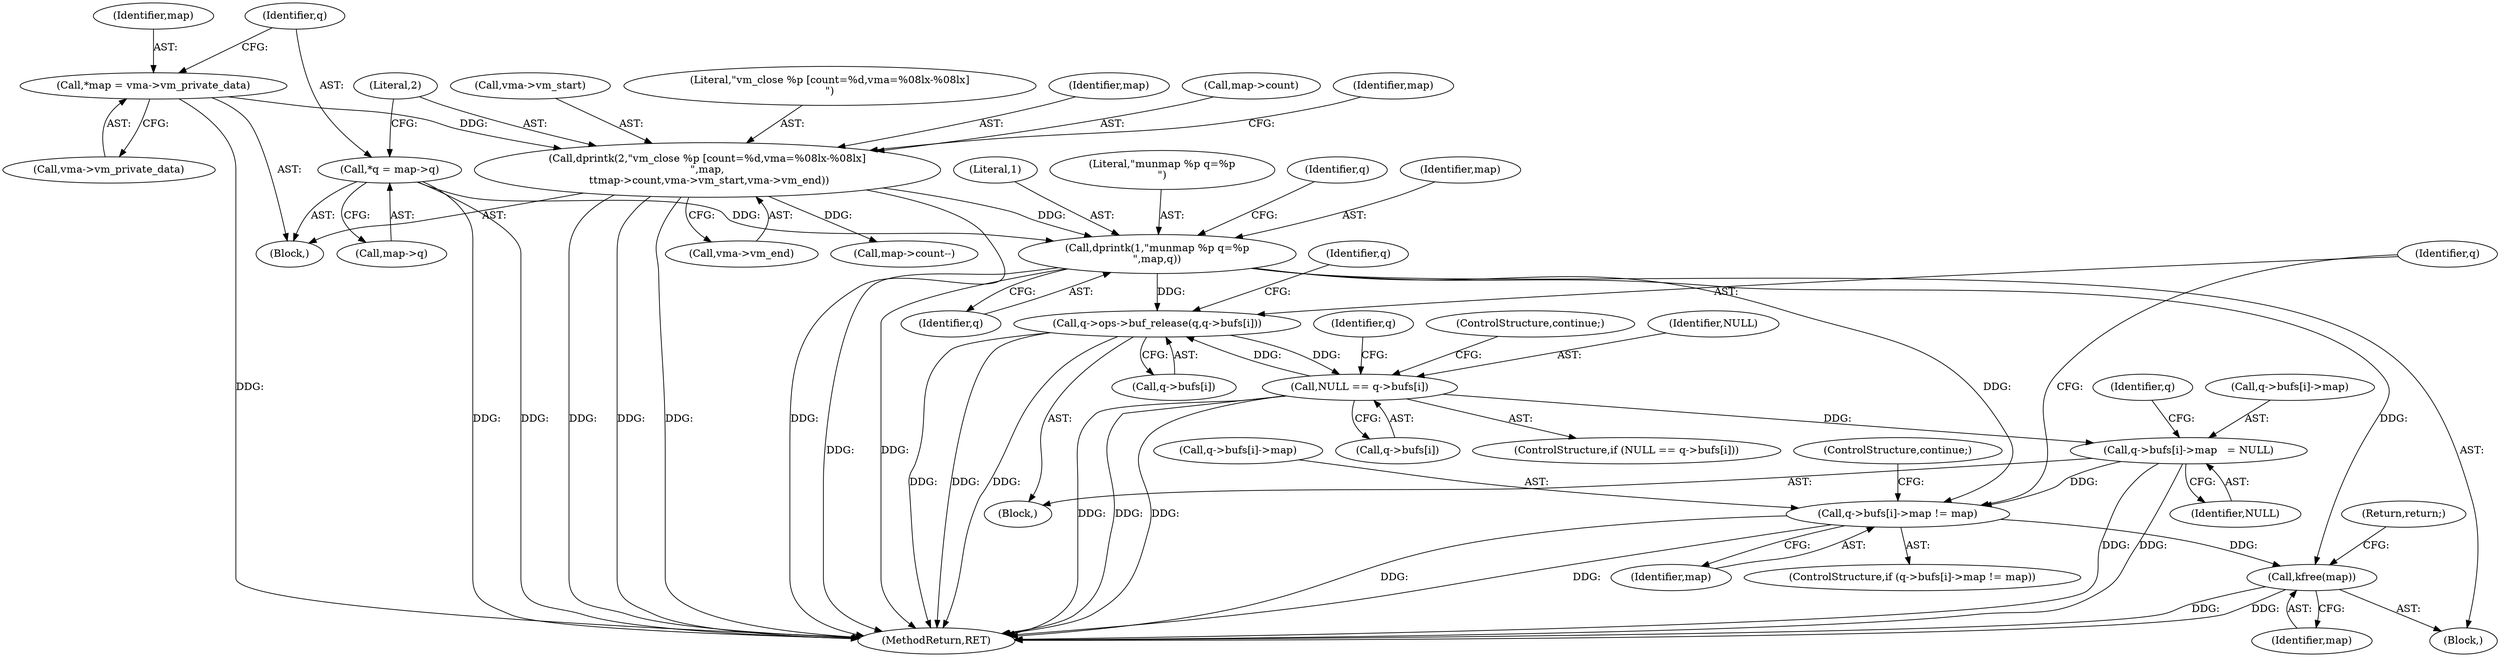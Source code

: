 digraph "0_linux_0b29669c065f60501e7289e1950fa2a618962358_0@pointer" {
"1000180" [label="(Call,q->ops->buf_release(q,q->bufs[i]))"];
"1000140" [label="(Call,dprintk(1,\"munmap %p q=%p\n\",map,q))"];
"1000116" [label="(Call,dprintk(2,\"vm_close %p [count=%d,vma=%08lx-%08lx]\n\",map,\n \t\tmap->count,vma->vm_start,vma->vm_end))"];
"1000104" [label="(Call,*map = vma->vm_private_data)"];
"1000110" [label="(Call,*q = map->q)"];
"1000161" [label="(Call,NULL == q->bufs[i])"];
"1000180" [label="(Call,q->ops->buf_release(q,q->bufs[i]))"];
"1000187" [label="(Call,q->bufs[i]->map   = NULL)"];
"1000170" [label="(Call,q->bufs[i]->map != map)"];
"1000210" [label="(Call,kfree(map))"];
"1000117" [label="(Literal,2)"];
"1000143" [label="(Identifier,map)"];
"1000180" [label="(Call,q->ops->buf_release(q,q->bufs[i]))"];
"1000141" [label="(Literal,1)"];
"1000142" [label="(Literal,\"munmap %p q=%p\n\")"];
"1000161" [label="(Call,NULL == q->bufs[i])"];
"1000116" [label="(Call,dprintk(2,\"vm_close %p [count=%d,vma=%08lx-%08lx]\n\",map,\n \t\tmap->count,vma->vm_start,vma->vm_end))"];
"1000162" [label="(Identifier,NULL)"];
"1000118" [label="(Literal,\"vm_close %p [count=%d,vma=%08lx-%08lx]\n\")"];
"1000105" [label="(Identifier,map)"];
"1000181" [label="(Identifier,q)"];
"1000119" [label="(Identifier,map)"];
"1000169" [label="(ControlStructure,if (q->bufs[i]->map != map))"];
"1000160" [label="(ControlStructure,if (NULL == q->bufs[i]))"];
"1000159" [label="(Block,)"];
"1000191" [label="(Identifier,q)"];
"1000210" [label="(Call,kfree(map))"];
"1000139" [label="(Block,)"];
"1000140" [label="(Call,dprintk(1,\"munmap %p q=%p\n\",map,q))"];
"1000110" [label="(Call,*q = map->q)"];
"1000144" [label="(Identifier,q)"];
"1000120" [label="(Call,map->count)"];
"1000131" [label="(Identifier,map)"];
"1000213" [label="(MethodReturn,RET)"];
"1000102" [label="(Block,)"];
"1000111" [label="(Identifier,q)"];
"1000174" [label="(Identifier,q)"];
"1000112" [label="(Call,map->q)"];
"1000171" [label="(Call,q->bufs[i]->map)"];
"1000212" [label="(Return,return;)"];
"1000200" [label="(Identifier,q)"];
"1000182" [label="(Call,q->bufs[i])"];
"1000104" [label="(Call,*map = vma->vm_private_data)"];
"1000179" [label="(ControlStructure,continue;)"];
"1000195" [label="(Identifier,NULL)"];
"1000170" [label="(Call,q->bufs[i]->map != map)"];
"1000126" [label="(Call,vma->vm_end)"];
"1000178" [label="(Identifier,map)"];
"1000123" [label="(Call,vma->vm_start)"];
"1000106" [label="(Call,vma->vm_private_data)"];
"1000187" [label="(Call,q->bufs[i]->map   = NULL)"];
"1000129" [label="(Call,map->count--)"];
"1000168" [label="(ControlStructure,continue;)"];
"1000188" [label="(Call,q->bufs[i]->map)"];
"1000148" [label="(Identifier,q)"];
"1000163" [label="(Call,q->bufs[i])"];
"1000211" [label="(Identifier,map)"];
"1000180" -> "1000159"  [label="AST: "];
"1000180" -> "1000182"  [label="CFG: "];
"1000181" -> "1000180"  [label="AST: "];
"1000182" -> "1000180"  [label="AST: "];
"1000191" -> "1000180"  [label="CFG: "];
"1000180" -> "1000213"  [label="DDG: "];
"1000180" -> "1000213"  [label="DDG: "];
"1000180" -> "1000213"  [label="DDG: "];
"1000180" -> "1000161"  [label="DDG: "];
"1000140" -> "1000180"  [label="DDG: "];
"1000161" -> "1000180"  [label="DDG: "];
"1000140" -> "1000139"  [label="AST: "];
"1000140" -> "1000144"  [label="CFG: "];
"1000141" -> "1000140"  [label="AST: "];
"1000142" -> "1000140"  [label="AST: "];
"1000143" -> "1000140"  [label="AST: "];
"1000144" -> "1000140"  [label="AST: "];
"1000148" -> "1000140"  [label="CFG: "];
"1000140" -> "1000213"  [label="DDG: "];
"1000140" -> "1000213"  [label="DDG: "];
"1000116" -> "1000140"  [label="DDG: "];
"1000110" -> "1000140"  [label="DDG: "];
"1000140" -> "1000170"  [label="DDG: "];
"1000140" -> "1000210"  [label="DDG: "];
"1000116" -> "1000102"  [label="AST: "];
"1000116" -> "1000126"  [label="CFG: "];
"1000117" -> "1000116"  [label="AST: "];
"1000118" -> "1000116"  [label="AST: "];
"1000119" -> "1000116"  [label="AST: "];
"1000120" -> "1000116"  [label="AST: "];
"1000123" -> "1000116"  [label="AST: "];
"1000126" -> "1000116"  [label="AST: "];
"1000131" -> "1000116"  [label="CFG: "];
"1000116" -> "1000213"  [label="DDG: "];
"1000116" -> "1000213"  [label="DDG: "];
"1000116" -> "1000213"  [label="DDG: "];
"1000116" -> "1000213"  [label="DDG: "];
"1000104" -> "1000116"  [label="DDG: "];
"1000116" -> "1000129"  [label="DDG: "];
"1000104" -> "1000102"  [label="AST: "];
"1000104" -> "1000106"  [label="CFG: "];
"1000105" -> "1000104"  [label="AST: "];
"1000106" -> "1000104"  [label="AST: "];
"1000111" -> "1000104"  [label="CFG: "];
"1000104" -> "1000213"  [label="DDG: "];
"1000110" -> "1000102"  [label="AST: "];
"1000110" -> "1000112"  [label="CFG: "];
"1000111" -> "1000110"  [label="AST: "];
"1000112" -> "1000110"  [label="AST: "];
"1000117" -> "1000110"  [label="CFG: "];
"1000110" -> "1000213"  [label="DDG: "];
"1000110" -> "1000213"  [label="DDG: "];
"1000161" -> "1000160"  [label="AST: "];
"1000161" -> "1000163"  [label="CFG: "];
"1000162" -> "1000161"  [label="AST: "];
"1000163" -> "1000161"  [label="AST: "];
"1000168" -> "1000161"  [label="CFG: "];
"1000174" -> "1000161"  [label="CFG: "];
"1000161" -> "1000213"  [label="DDG: "];
"1000161" -> "1000213"  [label="DDG: "];
"1000161" -> "1000213"  [label="DDG: "];
"1000161" -> "1000187"  [label="DDG: "];
"1000187" -> "1000159"  [label="AST: "];
"1000187" -> "1000195"  [label="CFG: "];
"1000188" -> "1000187"  [label="AST: "];
"1000195" -> "1000187"  [label="AST: "];
"1000200" -> "1000187"  [label="CFG: "];
"1000187" -> "1000213"  [label="DDG: "];
"1000187" -> "1000213"  [label="DDG: "];
"1000187" -> "1000170"  [label="DDG: "];
"1000170" -> "1000169"  [label="AST: "];
"1000170" -> "1000178"  [label="CFG: "];
"1000171" -> "1000170"  [label="AST: "];
"1000178" -> "1000170"  [label="AST: "];
"1000179" -> "1000170"  [label="CFG: "];
"1000181" -> "1000170"  [label="CFG: "];
"1000170" -> "1000213"  [label="DDG: "];
"1000170" -> "1000213"  [label="DDG: "];
"1000170" -> "1000210"  [label="DDG: "];
"1000210" -> "1000139"  [label="AST: "];
"1000210" -> "1000211"  [label="CFG: "];
"1000211" -> "1000210"  [label="AST: "];
"1000212" -> "1000210"  [label="CFG: "];
"1000210" -> "1000213"  [label="DDG: "];
"1000210" -> "1000213"  [label="DDG: "];
}
